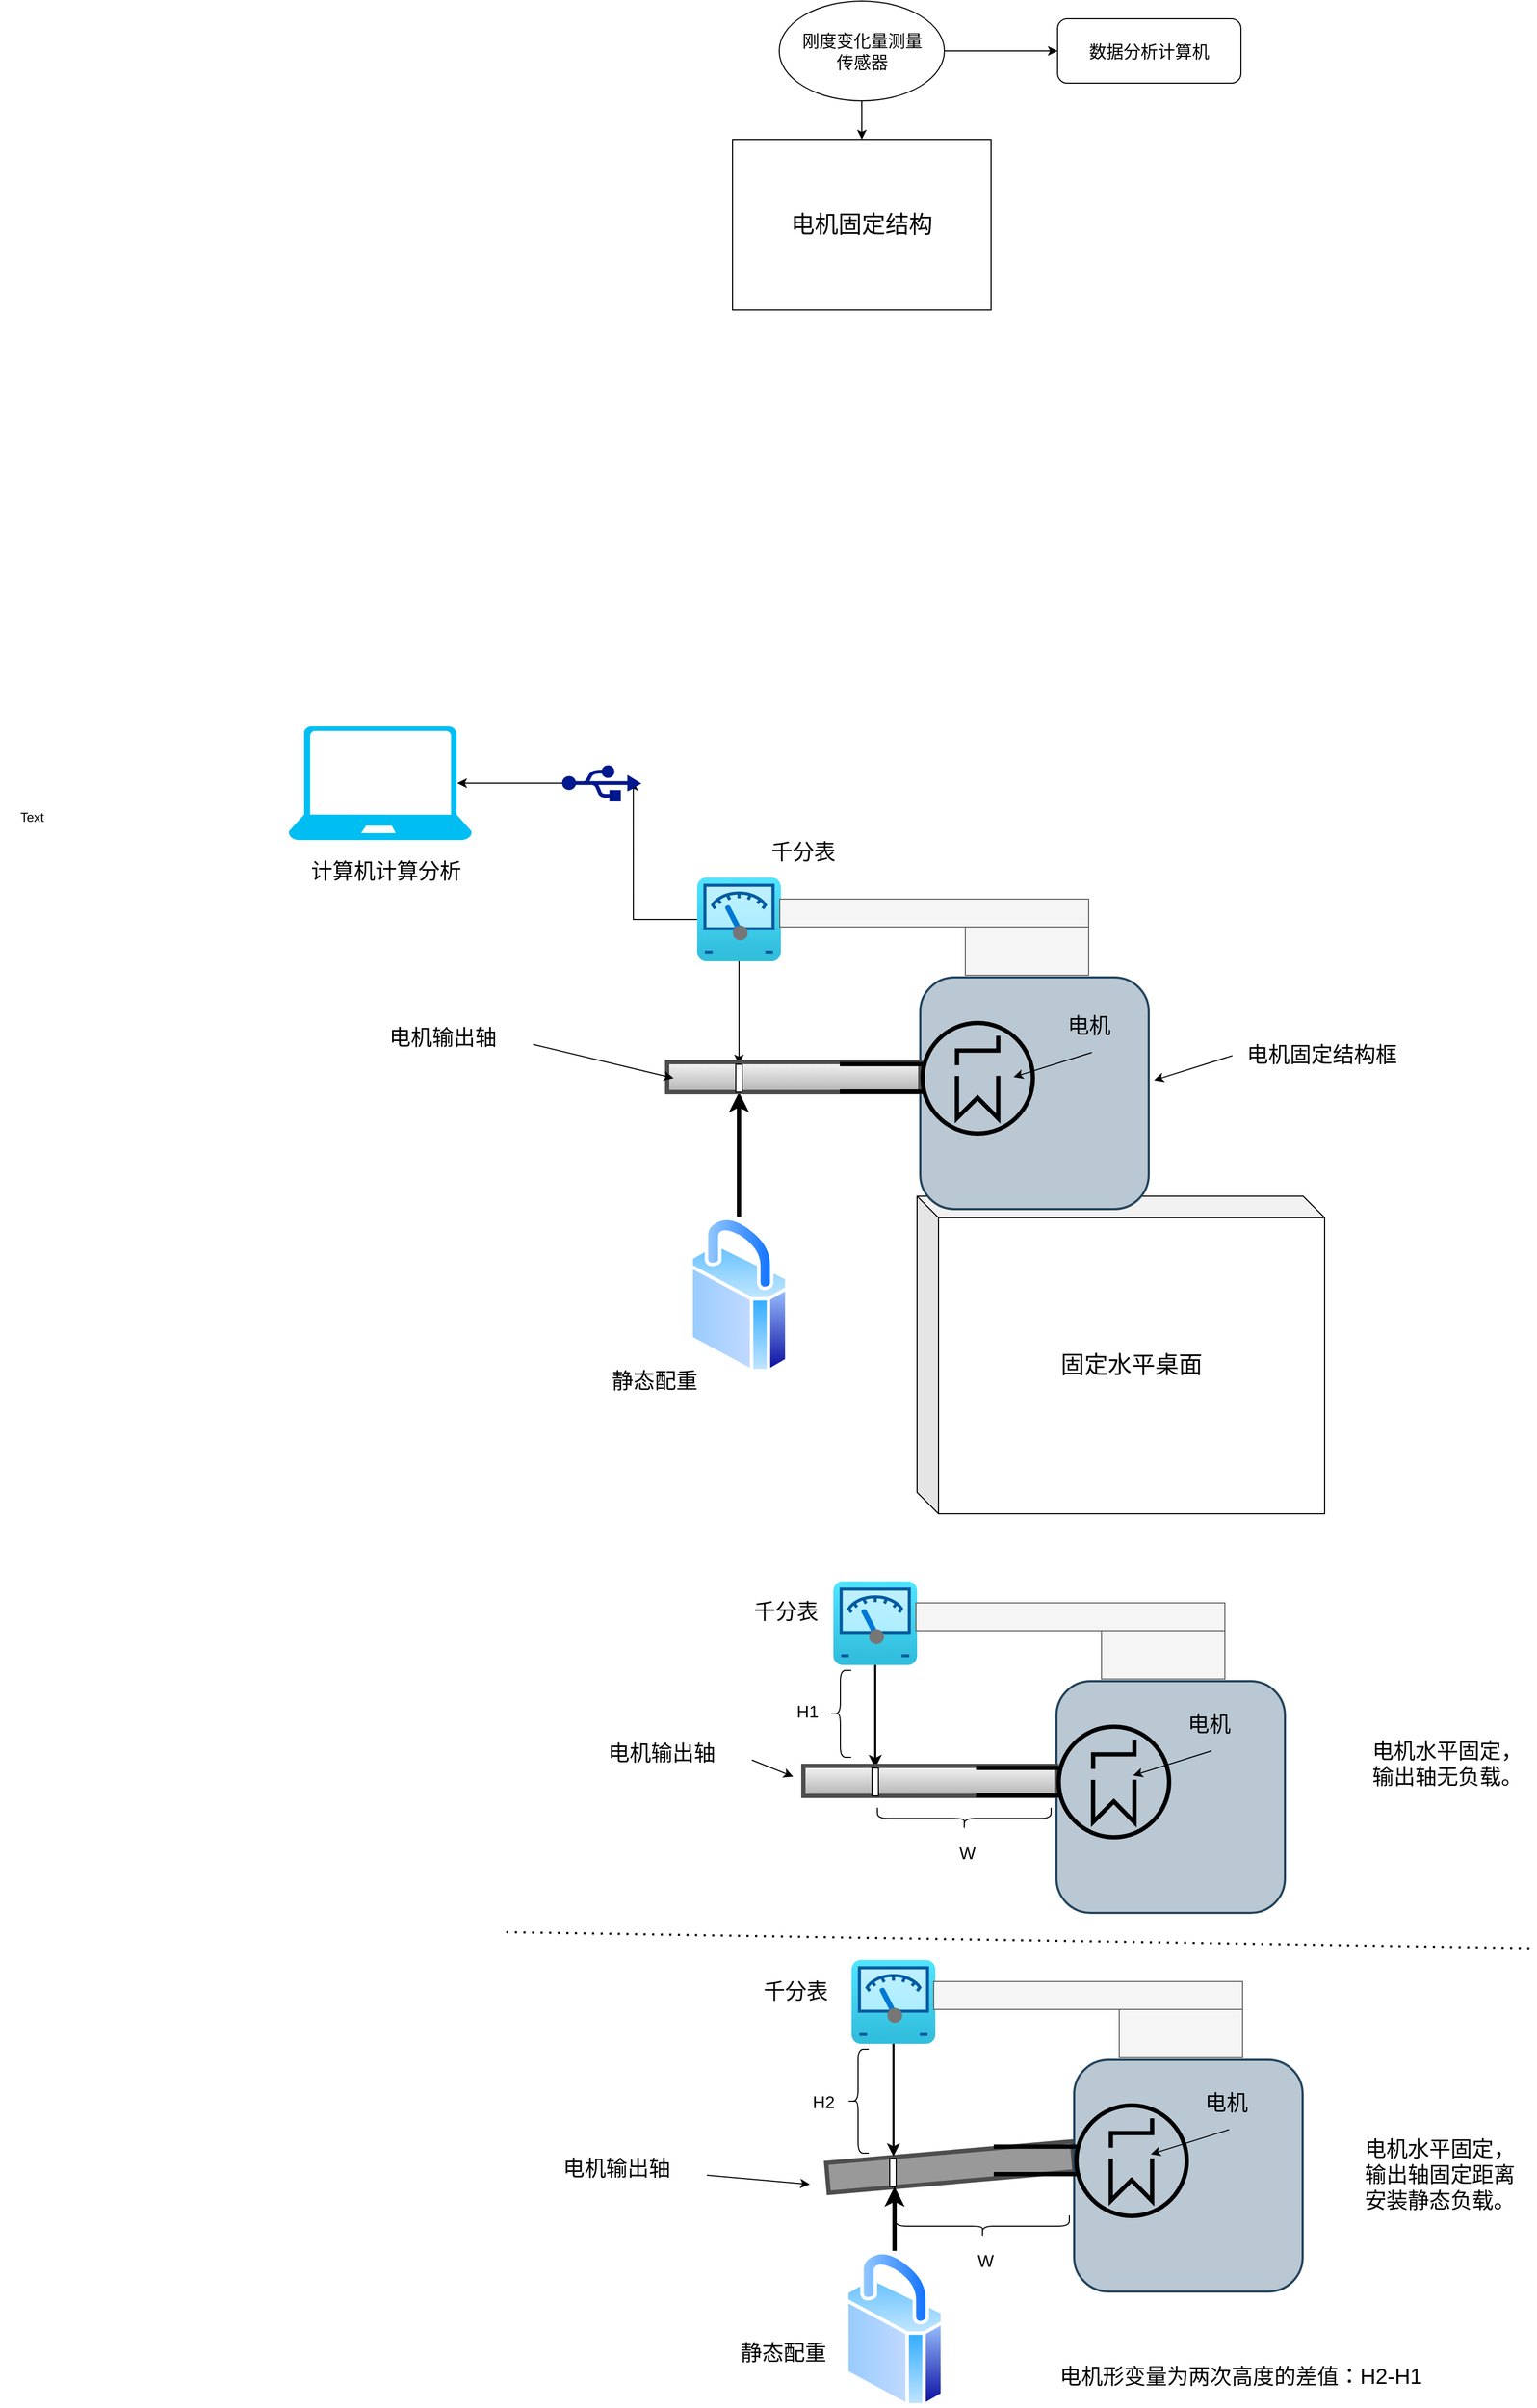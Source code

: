 <mxfile version="26.0.15">
  <diagram name="第 1 页" id="QDuFCRk04ksnjHRH1iTl">
    <mxGraphModel dx="2478" dy="1679" grid="0" gridSize="10" guides="1" tooltips="1" connect="1" arrows="1" fold="1" page="0" pageScale="1" pageWidth="827" pageHeight="1169" math="0" shadow="0">
      <root>
        <mxCell id="0" />
        <mxCell id="1" parent="0" />
        <mxCell id="A6Snk8jEqc06XMojqZFg-16" value="&lt;font style=&quot;font-size: 22px;&quot;&gt;固定水平桌面&lt;/font&gt;" style="shape=cube;whiteSpace=wrap;html=1;boundedLbl=1;backgroundOutline=1;darkOpacity=0.05;darkOpacity2=0.1;" vertex="1" parent="1">
          <mxGeometry x="290" y="320" width="380" height="296" as="geometry" />
        </mxCell>
        <mxCell id="A6Snk8jEqc06XMojqZFg-34" style="edgeStyle=orthogonalEdgeStyle;rounded=0;orthogonalLoop=1;jettySize=auto;html=1;entryX=0.898;entryY=0.441;entryDx=0;entryDy=0;entryPerimeter=0;" edge="1" parent="1" source="A6Snk8jEqc06XMojqZFg-3" target="A6Snk8jEqc06XMojqZFg-6">
          <mxGeometry relative="1" as="geometry">
            <mxPoint x="83" y="-34" as="targetPoint" />
          </mxGeometry>
        </mxCell>
        <mxCell id="A6Snk8jEqc06XMojqZFg-35" value="" style="edgeStyle=orthogonalEdgeStyle;rounded=0;orthogonalLoop=1;jettySize=auto;html=1;" edge="1" parent="1" source="A6Snk8jEqc06XMojqZFg-3" target="A6Snk8jEqc06XMojqZFg-21">
          <mxGeometry relative="1" as="geometry" />
        </mxCell>
        <mxCell id="A6Snk8jEqc06XMojqZFg-3" value="" style="image;aspect=fixed;html=1;points=[];align=center;fontSize=12;image=img/lib/azure2/other/Defender_Meter.svg;" vertex="1" parent="1">
          <mxGeometry x="85.0" y="23" width="78" height="78" as="geometry" />
        </mxCell>
        <mxCell id="A6Snk8jEqc06XMojqZFg-4" value="" style="verticalLabelPosition=bottom;html=1;verticalAlign=top;align=center;strokeColor=none;fillColor=#00BEF2;shape=mxgraph.azure.laptop;pointerEvents=1;" vertex="1" parent="1">
          <mxGeometry x="-296" y="-118" width="171" height="106" as="geometry" />
        </mxCell>
        <mxCell id="A6Snk8jEqc06XMojqZFg-6" value="" style="sketch=0;aspect=fixed;pointerEvents=1;shadow=0;dashed=0;html=1;strokeColor=none;labelPosition=center;verticalLabelPosition=bottom;verticalAlign=top;align=center;fillColor=#00188D;shape=mxgraph.mscae.enterprise.usb" vertex="1" parent="1">
          <mxGeometry x="-41" y="-82.02" width="74" height="34.04" as="geometry" />
        </mxCell>
        <mxCell id="A6Snk8jEqc06XMojqZFg-31" value="" style="edgeStyle=orthogonalEdgeStyle;rounded=0;orthogonalLoop=1;jettySize=auto;html=1;strokeWidth=4;" edge="1" parent="1" source="A6Snk8jEqc06XMojqZFg-8" target="A6Snk8jEqc06XMojqZFg-21">
          <mxGeometry relative="1" as="geometry" />
        </mxCell>
        <mxCell id="A6Snk8jEqc06XMojqZFg-8" value="" style="image;aspect=fixed;perimeter=ellipsePerimeter;html=1;align=center;shadow=0;dashed=0;spacingTop=3;image=img/lib/active_directory/secure.svg;" vertex="1" parent="1">
          <mxGeometry x="77.52" y="339" width="92.96" height="145.25" as="geometry" />
        </mxCell>
        <mxCell id="A6Snk8jEqc06XMojqZFg-9" value="&lt;font style=&quot;font-size: 22px;&quot;&gt;电机固定结构&lt;/font&gt;" style="rounded=0;whiteSpace=wrap;html=1;" vertex="1" parent="1">
          <mxGeometry x="118" y="-665" width="241" height="159" as="geometry" />
        </mxCell>
        <mxCell id="A6Snk8jEqc06XMojqZFg-12" value="" style="edgeStyle=orthogonalEdgeStyle;rounded=0;orthogonalLoop=1;jettySize=auto;html=1;" edge="1" parent="1" source="A6Snk8jEqc06XMojqZFg-10" target="A6Snk8jEqc06XMojqZFg-11">
          <mxGeometry relative="1" as="geometry" />
        </mxCell>
        <mxCell id="A6Snk8jEqc06XMojqZFg-13" value="" style="edgeStyle=orthogonalEdgeStyle;rounded=0;orthogonalLoop=1;jettySize=auto;html=1;" edge="1" parent="1" source="A6Snk8jEqc06XMojqZFg-10" target="A6Snk8jEqc06XMojqZFg-9">
          <mxGeometry relative="1" as="geometry" />
        </mxCell>
        <mxCell id="A6Snk8jEqc06XMojqZFg-10" value="&lt;font style=&quot;font-size: 16px;&quot;&gt;刚度变化量测量&lt;/font&gt;&lt;div&gt;&lt;font style=&quot;font-size: 16px;&quot;&gt;传感器&lt;/font&gt;&lt;/div&gt;" style="ellipse;whiteSpace=wrap;html=1;" vertex="1" parent="1">
          <mxGeometry x="161.5" y="-794" width="154" height="93" as="geometry" />
        </mxCell>
        <mxCell id="A6Snk8jEqc06XMojqZFg-11" value="&lt;font style=&quot;font-size: 16px;&quot;&gt;数据分析计算机&lt;/font&gt;" style="rounded=1;whiteSpace=wrap;html=1;" vertex="1" parent="1">
          <mxGeometry x="421" y="-777.5" width="171" height="60" as="geometry" />
        </mxCell>
        <mxCell id="A6Snk8jEqc06XMojqZFg-1" value="" style="rounded=1;whiteSpace=wrap;html=1;strokeWidth=2;fillColor=#bac8d3;strokeColor=#23445d;" vertex="1" parent="1">
          <mxGeometry x="293" y="116" width="213" height="216" as="geometry" />
        </mxCell>
        <mxCell id="A6Snk8jEqc06XMojqZFg-19" value="" style="rounded=0;whiteSpace=wrap;html=1;fillColor=#f5f5f5;strokeColor=#4D4D4D;gradientColor=#b3b3b3;strokeWidth=4;" vertex="1" parent="1">
          <mxGeometry x="57" y="195" width="236" height="28" as="geometry" />
        </mxCell>
        <mxCell id="A6Snk8jEqc06XMojqZFg-2" value="" style="verticalLabelPosition=bottom;aspect=fixed;html=1;verticalAlign=top;align=center;outlineConnect=0;shape=mxgraph.fluid_power.x10070;points=[[1,0.38,0],[1,0.5,0],[1,0.62,0]];direction=west;fillColor=#999999;strokeWidth=4;" vertex="1" parent="1">
          <mxGeometry x="218" y="158.54" width="180" height="102.92" as="geometry" />
        </mxCell>
        <mxCell id="A6Snk8jEqc06XMojqZFg-21" value="" style="rounded=0;whiteSpace=wrap;html=1;" vertex="1" parent="1">
          <mxGeometry x="121" y="197" width="6" height="26" as="geometry" />
        </mxCell>
        <mxCell id="A6Snk8jEqc06XMojqZFg-26" value="" style="rounded=0;whiteSpace=wrap;html=1;fillColor=#f5f5f5;fontColor=#333333;strokeColor=#666666;" vertex="1" parent="1">
          <mxGeometry x="162" y="43" width="288" height="26" as="geometry" />
        </mxCell>
        <mxCell id="A6Snk8jEqc06XMojqZFg-27" value="" style="rounded=0;whiteSpace=wrap;html=1;fillColor=#f5f5f5;fontColor=#333333;strokeColor=#666666;" vertex="1" parent="1">
          <mxGeometry x="335" y="69" width="115" height="45" as="geometry" />
        </mxCell>
        <mxCell id="A6Snk8jEqc06XMojqZFg-33" style="edgeStyle=orthogonalEdgeStyle;rounded=0;orthogonalLoop=1;jettySize=auto;html=1;entryX=0.92;entryY=0.5;entryDx=0;entryDy=0;entryPerimeter=0;" edge="1" parent="1" source="A6Snk8jEqc06XMojqZFg-6" target="A6Snk8jEqc06XMojqZFg-4">
          <mxGeometry relative="1" as="geometry" />
        </mxCell>
        <mxCell id="A6Snk8jEqc06XMojqZFg-36" value="&lt;font style=&quot;font-size: 20px;&quot;&gt;电机&lt;/font&gt;" style="text;strokeColor=none;align=center;fillColor=none;html=1;verticalAlign=middle;whiteSpace=wrap;rounded=0;strokeWidth=3;" vertex="1" parent="1">
          <mxGeometry x="398" y="124" width="105" height="71" as="geometry" />
        </mxCell>
        <mxCell id="A6Snk8jEqc06XMojqZFg-37" value="&lt;font style=&quot;font-size: 20px;&quot;&gt;电机输出轴&lt;/font&gt;" style="text;strokeColor=none;align=center;fillColor=none;html=1;verticalAlign=middle;whiteSpace=wrap;rounded=0;" vertex="1" parent="1">
          <mxGeometry x="-236" y="156" width="168" height="30" as="geometry" />
        </mxCell>
        <mxCell id="A6Snk8jEqc06XMojqZFg-39" value="" style="endArrow=classic;html=1;rounded=0;exitX=1;exitY=0.75;exitDx=0;exitDy=0;" edge="1" parent="1" source="A6Snk8jEqc06XMojqZFg-37">
          <mxGeometry width="50" height="50" relative="1" as="geometry">
            <mxPoint x="5" y="267" as="sourcePoint" />
            <mxPoint x="63" y="210" as="targetPoint" />
          </mxGeometry>
        </mxCell>
        <mxCell id="A6Snk8jEqc06XMojqZFg-40" value="&lt;font style=&quot;font-size: 20px;&quot;&gt;静态配重&lt;/font&gt;" style="text;strokeColor=none;align=center;fillColor=none;html=1;verticalAlign=middle;whiteSpace=wrap;rounded=0;" vertex="1" parent="1">
          <mxGeometry x="3" y="468" width="85" height="46" as="geometry" />
        </mxCell>
        <mxCell id="A6Snk8jEqc06XMojqZFg-41" value="&lt;font style=&quot;font-size: 20px;&quot;&gt;千分表&lt;/font&gt;" style="text;strokeColor=none;align=center;fillColor=none;html=1;verticalAlign=middle;whiteSpace=wrap;rounded=0;" vertex="1" parent="1">
          <mxGeometry x="142.5" y="-17" width="82" height="30" as="geometry" />
        </mxCell>
        <mxCell id="A6Snk8jEqc06XMojqZFg-42" value="Text" style="text;strokeColor=none;align=center;fillColor=none;html=1;verticalAlign=middle;whiteSpace=wrap;rounded=0;" vertex="1" parent="1">
          <mxGeometry x="-565" y="-47.98" width="60" height="30" as="geometry" />
        </mxCell>
        <mxCell id="A6Snk8jEqc06XMojqZFg-43" value="&lt;span style=&quot;font-size: 20px;&quot;&gt;计算机计算分析&lt;/span&gt;" style="text;strokeColor=none;align=center;fillColor=none;html=1;verticalAlign=middle;whiteSpace=wrap;rounded=0;" vertex="1" parent="1">
          <mxGeometry x="-282" y="1" width="153.5" height="30" as="geometry" />
        </mxCell>
        <mxCell id="A6Snk8jEqc06XMojqZFg-44" value="&lt;span style=&quot;font-size: 20px;&quot;&gt;电机固定结构框&lt;/span&gt;" style="text;strokeColor=none;align=center;fillColor=none;html=1;verticalAlign=middle;whiteSpace=wrap;rounded=0;" vertex="1" parent="1">
          <mxGeometry x="582" y="172" width="171" height="30" as="geometry" />
        </mxCell>
        <mxCell id="A6Snk8jEqc06XMojqZFg-45" value="" style="endArrow=classic;html=1;rounded=0;exitX=1;exitY=0.75;exitDx=0;exitDy=0;" edge="1" parent="1">
          <mxGeometry width="50" height="50" relative="1" as="geometry">
            <mxPoint x="584" y="189" as="sourcePoint" />
            <mxPoint x="511" y="212" as="targetPoint" />
          </mxGeometry>
        </mxCell>
        <mxCell id="A6Snk8jEqc06XMojqZFg-46" value="" style="endArrow=classic;html=1;rounded=0;exitX=1;exitY=0.75;exitDx=0;exitDy=0;" edge="1" parent="1">
          <mxGeometry width="50" height="50" relative="1" as="geometry">
            <mxPoint x="453" y="186" as="sourcePoint" />
            <mxPoint x="380" y="209" as="targetPoint" />
          </mxGeometry>
        </mxCell>
        <mxCell id="A6Snk8jEqc06XMojqZFg-47" value="" style="rounded=0;whiteSpace=wrap;html=1;rotation=-95;direction=south;strokeWidth=4;strokeColor=#4D4D4D;fillColor=#999999;" vertex="1" parent="1">
          <mxGeometry x="307" y="1110" width="28" height="230" as="geometry" />
        </mxCell>
        <mxCell id="A6Snk8jEqc06XMojqZFg-48" value="" style="edgeStyle=orthogonalEdgeStyle;rounded=0;orthogonalLoop=1;jettySize=auto;html=1;strokeWidth=2;" edge="1" parent="1" source="A6Snk8jEqc06XMojqZFg-49">
          <mxGeometry relative="1" as="geometry">
            <mxPoint x="251" y="853" as="targetPoint" />
          </mxGeometry>
        </mxCell>
        <mxCell id="A6Snk8jEqc06XMojqZFg-49" value="" style="image;aspect=fixed;html=1;points=[];align=center;fontSize=12;image=img/lib/azure2/other/Defender_Meter.svg;" vertex="1" parent="1">
          <mxGeometry x="212" y="679" width="78" height="78" as="geometry" />
        </mxCell>
        <mxCell id="A6Snk8jEqc06XMojqZFg-50" value="" style="rounded=1;whiteSpace=wrap;html=1;strokeWidth=2;fillColor=#bac8d3;strokeColor=#23445d;" vertex="1" parent="1">
          <mxGeometry x="420" y="772" width="213" height="216" as="geometry" />
        </mxCell>
        <mxCell id="A6Snk8jEqc06XMojqZFg-51" value="" style="rounded=0;whiteSpace=wrap;html=1;fillColor=#f5f5f5;strokeColor=#4D4D4D;gradientColor=#b3b3b3;strokeWidth=4;" vertex="1" parent="1">
          <mxGeometry x="184" y="851" width="236" height="28" as="geometry" />
        </mxCell>
        <mxCell id="A6Snk8jEqc06XMojqZFg-52" value="" style="verticalLabelPosition=bottom;aspect=fixed;html=1;verticalAlign=top;align=center;outlineConnect=0;shape=mxgraph.fluid_power.x10070;points=[[1,0.38,0],[1,0.5,0],[1,0.62,0]];direction=west;fillColor=#999999;strokeWidth=4;" vertex="1" parent="1">
          <mxGeometry x="345" y="814.54" width="180" height="102.92" as="geometry" />
        </mxCell>
        <mxCell id="A6Snk8jEqc06XMojqZFg-53" value="" style="rounded=0;whiteSpace=wrap;html=1;fillColor=#f5f5f5;fontColor=#333333;strokeColor=#666666;" vertex="1" parent="1">
          <mxGeometry x="289" y="699" width="288" height="26" as="geometry" />
        </mxCell>
        <mxCell id="A6Snk8jEqc06XMojqZFg-54" value="" style="rounded=0;whiteSpace=wrap;html=1;fillColor=#f5f5f5;fontColor=#333333;strokeColor=#666666;" vertex="1" parent="1">
          <mxGeometry x="462" y="725" width="115" height="45" as="geometry" />
        </mxCell>
        <mxCell id="A6Snk8jEqc06XMojqZFg-56" value="&lt;font style=&quot;font-size: 20px;&quot;&gt;千分表&lt;/font&gt;" style="text;strokeColor=none;align=center;fillColor=none;html=1;verticalAlign=middle;whiteSpace=wrap;rounded=0;" vertex="1" parent="1">
          <mxGeometry x="127" y="691" width="82" height="30" as="geometry" />
        </mxCell>
        <mxCell id="A6Snk8jEqc06XMojqZFg-57" value="&lt;font style=&quot;font-size: 20px;&quot;&gt;电机&lt;/font&gt;" style="text;strokeColor=none;align=center;fillColor=none;html=1;verticalAlign=middle;whiteSpace=wrap;rounded=0;strokeWidth=3;" vertex="1" parent="1">
          <mxGeometry x="509.5" y="775" width="105" height="71" as="geometry" />
        </mxCell>
        <mxCell id="A6Snk8jEqc06XMojqZFg-58" value="" style="endArrow=classic;html=1;rounded=0;exitX=1;exitY=0.75;exitDx=0;exitDy=0;" edge="1" parent="1">
          <mxGeometry width="50" height="50" relative="1" as="geometry">
            <mxPoint x="564.5" y="837" as="sourcePoint" />
            <mxPoint x="491.5" y="860" as="targetPoint" />
          </mxGeometry>
        </mxCell>
        <mxCell id="A6Snk8jEqc06XMojqZFg-59" value="&lt;font style=&quot;font-size: 20px;&quot;&gt;电机输出轴&lt;/font&gt;" style="text;strokeColor=none;align=center;fillColor=none;html=1;verticalAlign=middle;whiteSpace=wrap;rounded=0;" vertex="1" parent="1">
          <mxGeometry x="-32" y="823" width="168" height="30" as="geometry" />
        </mxCell>
        <mxCell id="A6Snk8jEqc06XMojqZFg-60" value="" style="endArrow=classic;html=1;rounded=0;exitX=1;exitY=0.75;exitDx=0;exitDy=0;" edge="1" source="A6Snk8jEqc06XMojqZFg-59" parent="1">
          <mxGeometry width="50" height="50" relative="1" as="geometry">
            <mxPoint x="116.5" y="918" as="sourcePoint" />
            <mxPoint x="174.5" y="861" as="targetPoint" />
          </mxGeometry>
        </mxCell>
        <mxCell id="A6Snk8jEqc06XMojqZFg-61" value="" style="rounded=0;whiteSpace=wrap;html=1;" vertex="1" parent="1">
          <mxGeometry x="248" y="853" width="6" height="26" as="geometry" />
        </mxCell>
        <mxCell id="A6Snk8jEqc06XMojqZFg-62" value="&lt;font style=&quot;font-size: 16px;&quot;&gt;H1&lt;/font&gt;" style="text;strokeColor=none;align=center;fillColor=none;html=1;verticalAlign=middle;whiteSpace=wrap;rounded=0;" vertex="1" parent="1">
          <mxGeometry x="157.5" y="784.54" width="60" height="30" as="geometry" />
        </mxCell>
        <mxCell id="A6Snk8jEqc06XMojqZFg-65" value="" style="shape=curlyBracket;whiteSpace=wrap;html=1;rounded=1;labelPosition=left;verticalLabelPosition=middle;align=right;verticalAlign=middle;" vertex="1" parent="1">
          <mxGeometry x="208.5" y="762" width="20" height="81" as="geometry" />
        </mxCell>
        <mxCell id="A6Snk8jEqc06XMojqZFg-66" value="" style="edgeStyle=orthogonalEdgeStyle;rounded=0;orthogonalLoop=1;jettySize=auto;html=1;strokeWidth=2;" edge="1" parent="1" source="A6Snk8jEqc06XMojqZFg-67">
          <mxGeometry relative="1" as="geometry">
            <mxPoint x="268" y="1215" as="targetPoint" />
          </mxGeometry>
        </mxCell>
        <mxCell id="A6Snk8jEqc06XMojqZFg-67" value="" style="image;aspect=fixed;html=1;points=[];align=center;fontSize=12;image=img/lib/azure2/other/Defender_Meter.svg;" vertex="1" parent="1">
          <mxGeometry x="229" y="1032" width="78" height="78" as="geometry" />
        </mxCell>
        <mxCell id="A6Snk8jEqc06XMojqZFg-68" value="" style="rounded=1;whiteSpace=wrap;html=1;strokeWidth=2;fillColor=#bac8d3;strokeColor=#23445d;" vertex="1" parent="1">
          <mxGeometry x="436.5" y="1125" width="213" height="216" as="geometry" />
        </mxCell>
        <mxCell id="A6Snk8jEqc06XMojqZFg-70" value="" style="verticalLabelPosition=bottom;aspect=fixed;html=1;verticalAlign=top;align=center;outlineConnect=0;shape=mxgraph.fluid_power.x10070;points=[[1,0.38,0],[1,0.5,0],[1,0.62,0]];direction=west;fillColor=#999999;strokeWidth=4;" vertex="1" parent="1">
          <mxGeometry x="361.5" y="1167.54" width="180" height="102.92" as="geometry" />
        </mxCell>
        <mxCell id="A6Snk8jEqc06XMojqZFg-71" value="" style="rounded=0;whiteSpace=wrap;html=1;fillColor=#f5f5f5;fontColor=#333333;strokeColor=#666666;" vertex="1" parent="1">
          <mxGeometry x="305.5" y="1052" width="288" height="26" as="geometry" />
        </mxCell>
        <mxCell id="A6Snk8jEqc06XMojqZFg-72" value="" style="rounded=0;whiteSpace=wrap;html=1;fillColor=#f5f5f5;fontColor=#333333;strokeColor=#666666;" vertex="1" parent="1">
          <mxGeometry x="478.5" y="1078" width="115" height="45" as="geometry" />
        </mxCell>
        <mxCell id="A6Snk8jEqc06XMojqZFg-73" value="&lt;font style=&quot;font-size: 20px;&quot;&gt;千分表&lt;/font&gt;" style="text;strokeColor=none;align=center;fillColor=none;html=1;verticalAlign=middle;whiteSpace=wrap;rounded=0;" vertex="1" parent="1">
          <mxGeometry x="136" y="1045" width="82" height="30" as="geometry" />
        </mxCell>
        <mxCell id="A6Snk8jEqc06XMojqZFg-74" value="&lt;font style=&quot;font-size: 20px;&quot;&gt;电机&lt;/font&gt;" style="text;strokeColor=none;align=center;fillColor=none;html=1;verticalAlign=middle;whiteSpace=wrap;rounded=0;strokeWidth=3;" vertex="1" parent="1">
          <mxGeometry x="526" y="1128" width="105" height="71" as="geometry" />
        </mxCell>
        <mxCell id="A6Snk8jEqc06XMojqZFg-75" value="" style="endArrow=classic;html=1;rounded=0;exitX=1;exitY=0.75;exitDx=0;exitDy=0;" edge="1" parent="1">
          <mxGeometry width="50" height="50" relative="1" as="geometry">
            <mxPoint x="581" y="1190" as="sourcePoint" />
            <mxPoint x="508" y="1213" as="targetPoint" />
          </mxGeometry>
        </mxCell>
        <mxCell id="A6Snk8jEqc06XMojqZFg-76" value="&lt;font style=&quot;font-size: 20px;&quot;&gt;电机输出轴&lt;/font&gt;" style="text;strokeColor=none;align=center;fillColor=none;html=1;verticalAlign=middle;whiteSpace=wrap;rounded=0;" vertex="1" parent="1">
          <mxGeometry x="-74" y="1210" width="168" height="30" as="geometry" />
        </mxCell>
        <mxCell id="A6Snk8jEqc06XMojqZFg-77" value="" style="endArrow=classic;html=1;rounded=0;exitX=1;exitY=0.75;exitDx=0;exitDy=0;" edge="1" parent="1" source="A6Snk8jEqc06XMojqZFg-76">
          <mxGeometry width="50" height="50" relative="1" as="geometry">
            <mxPoint x="133" y="1271" as="sourcePoint" />
            <mxPoint x="190" y="1241" as="targetPoint" />
          </mxGeometry>
        </mxCell>
        <mxCell id="A6Snk8jEqc06XMojqZFg-78" value="" style="rounded=0;whiteSpace=wrap;html=1;" vertex="1" parent="1">
          <mxGeometry x="264.5" y="1217" width="6" height="26" as="geometry" />
        </mxCell>
        <mxCell id="A6Snk8jEqc06XMojqZFg-79" value="&lt;font style=&quot;font-size: 16px;&quot;&gt;H2&lt;/font&gt;" style="text;strokeColor=none;align=center;fillColor=none;html=1;verticalAlign=middle;whiteSpace=wrap;rounded=0;" vertex="1" parent="1">
          <mxGeometry x="173" y="1148.5" width="60" height="30" as="geometry" />
        </mxCell>
        <mxCell id="A6Snk8jEqc06XMojqZFg-80" value="" style="shape=curlyBracket;whiteSpace=wrap;html=1;rounded=1;labelPosition=left;verticalLabelPosition=middle;align=right;verticalAlign=middle;" vertex="1" parent="1">
          <mxGeometry x="225" y="1115" width="20" height="97" as="geometry" />
        </mxCell>
        <mxCell id="A6Snk8jEqc06XMojqZFg-84" value="" style="edgeStyle=orthogonalEdgeStyle;rounded=0;orthogonalLoop=1;jettySize=auto;html=1;strokeWidth=4;" edge="1" parent="1" source="A6Snk8jEqc06XMojqZFg-85">
          <mxGeometry relative="1" as="geometry">
            <mxPoint x="269.02" y="1243" as="targetPoint" />
          </mxGeometry>
        </mxCell>
        <mxCell id="A6Snk8jEqc06XMojqZFg-85" value="" style="image;aspect=fixed;perimeter=ellipsePerimeter;html=1;align=center;shadow=0;dashed=0;spacingTop=3;image=img/lib/active_directory/secure.svg;" vertex="1" parent="1">
          <mxGeometry x="222.54" y="1303" width="92.96" height="145.25" as="geometry" />
        </mxCell>
        <mxCell id="A6Snk8jEqc06XMojqZFg-86" value="&lt;font style=&quot;font-size: 20px;&quot;&gt;静态配重&lt;/font&gt;" style="text;strokeColor=none;align=center;fillColor=none;html=1;verticalAlign=middle;whiteSpace=wrap;rounded=0;" vertex="1" parent="1">
          <mxGeometry x="123.0" y="1374" width="85" height="46" as="geometry" />
        </mxCell>
        <mxCell id="A6Snk8jEqc06XMojqZFg-87" value="" style="endArrow=none;dashed=1;html=1;dashPattern=1 3;strokeWidth=2;rounded=0;" edge="1" parent="1">
          <mxGeometry width="50" height="50" relative="1" as="geometry">
            <mxPoint x="-93" y="1006" as="sourcePoint" />
            <mxPoint x="865" y="1021" as="targetPoint" />
          </mxGeometry>
        </mxCell>
        <mxCell id="A6Snk8jEqc06XMojqZFg-88" value="&lt;span style=&quot;font-size: 20px;&quot;&gt;电机水平固定，输出轴无负载。&lt;/span&gt;" style="text;strokeColor=none;align=center;fillColor=none;html=1;verticalAlign=middle;whiteSpace=wrap;rounded=0;" vertex="1" parent="1">
          <mxGeometry x="711" y="817" width="147" height="62" as="geometry" />
        </mxCell>
        <mxCell id="A6Snk8jEqc06XMojqZFg-89" value="&lt;span style=&quot;font-size: 20px;&quot;&gt;电机水平固定，输出轴固定距离安装静态负载。&lt;/span&gt;" style="text;strokeColor=none;align=center;fillColor=none;html=1;verticalAlign=middle;whiteSpace=wrap;rounded=0;" vertex="1" parent="1">
          <mxGeometry x="697" y="1178" width="161" height="106" as="geometry" />
        </mxCell>
        <mxCell id="A6Snk8jEqc06XMojqZFg-90" value="" style="shape=curlyBracket;whiteSpace=wrap;html=1;rounded=1;flipH=1;labelPosition=right;verticalLabelPosition=middle;align=left;verticalAlign=middle;rotation=90;" vertex="1" parent="1">
          <mxGeometry x="324" y="819" width="20" height="162" as="geometry" />
        </mxCell>
        <mxCell id="A6Snk8jEqc06XMojqZFg-91" value="&lt;span style=&quot;font-size: 16px;&quot;&gt;W&lt;/span&gt;" style="text;strokeColor=none;align=center;fillColor=none;html=1;verticalAlign=middle;whiteSpace=wrap;rounded=0;" vertex="1" parent="1">
          <mxGeometry x="307" y="917.46" width="60" height="30" as="geometry" />
        </mxCell>
        <mxCell id="A6Snk8jEqc06XMojqZFg-92" value="" style="shape=curlyBracket;whiteSpace=wrap;html=1;rounded=1;flipH=1;labelPosition=right;verticalLabelPosition=middle;align=left;verticalAlign=middle;rotation=90;" vertex="1" parent="1">
          <mxGeometry x="341" y="1199" width="20" height="162" as="geometry" />
        </mxCell>
        <mxCell id="A6Snk8jEqc06XMojqZFg-93" value="&lt;span style=&quot;font-size: 16px;&quot;&gt;W&lt;/span&gt;" style="text;strokeColor=none;align=center;fillColor=none;html=1;verticalAlign=middle;whiteSpace=wrap;rounded=0;" vertex="1" parent="1">
          <mxGeometry x="324" y="1297.46" width="60" height="30" as="geometry" />
        </mxCell>
        <mxCell id="A6Snk8jEqc06XMojqZFg-94" value="&lt;span style=&quot;font-size: 20px;&quot;&gt;电机形变量为两次高度的差值：H2-H1&lt;/span&gt;" style="text;strokeColor=none;align=center;fillColor=none;html=1;verticalAlign=middle;whiteSpace=wrap;rounded=0;strokeWidth=20;" vertex="1" parent="1">
          <mxGeometry x="398" y="1404" width="388" height="30" as="geometry" />
        </mxCell>
      </root>
    </mxGraphModel>
  </diagram>
</mxfile>
